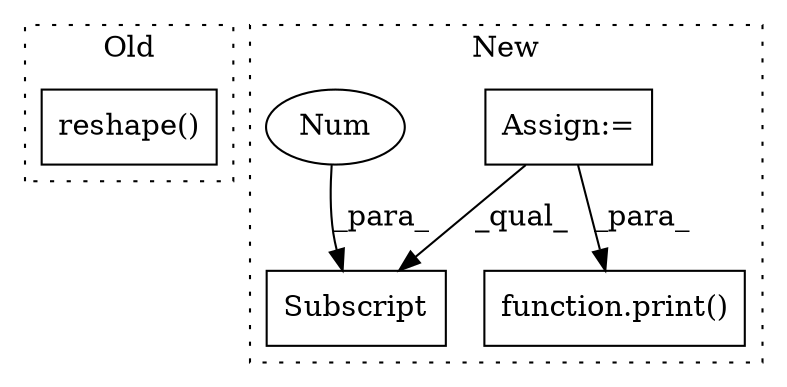 digraph G {
subgraph cluster0 {
1 [label="reshape()" a="75" s="42282,42307" l="20,1" shape="box"];
label = "Old";
style="dotted";
}
subgraph cluster1 {
2 [label="function.print()" a="75" s="40975,40994" l="6,1" shape="box"];
3 [label="Assign:=" a="68" s="40883" l="3" shape="box"];
4 [label="Subscript" a="63" s="41747,0" l="14,0" shape="box"];
5 [label="Num" a="76" s="41758" l="2" shape="ellipse"];
label = "New";
style="dotted";
}
3 -> 2 [label="_para_"];
3 -> 4 [label="_qual_"];
5 -> 4 [label="_para_"];
}